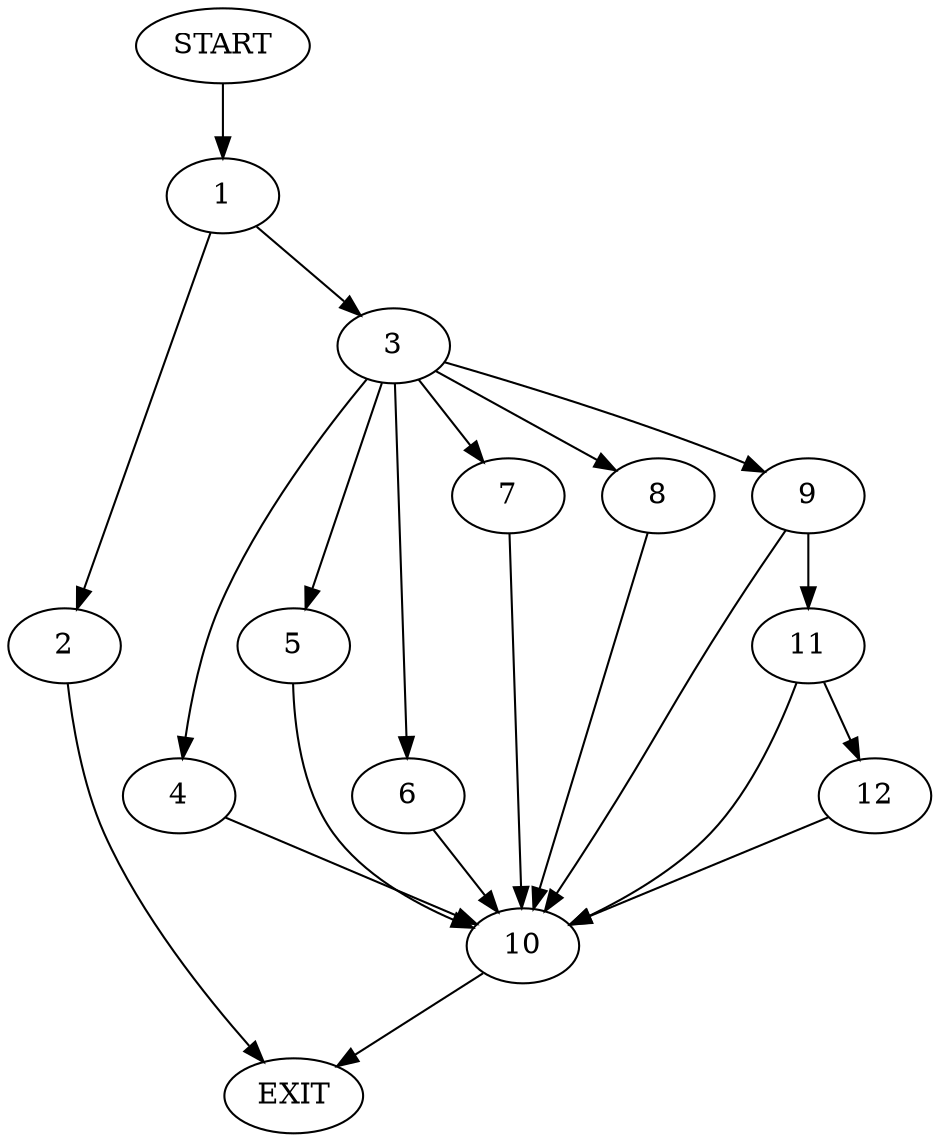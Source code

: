 digraph {
0 [label="START"]
13 [label="EXIT"]
0 -> 1
1 -> 2
1 -> 3
2 -> 13
3 -> 4
3 -> 5
3 -> 6
3 -> 7
3 -> 8
3 -> 9
8 -> 10
7 -> 10
4 -> 10
6 -> 10
9 -> 10
9 -> 11
5 -> 10
11 -> 10
11 -> 12
10 -> 13
12 -> 10
}

